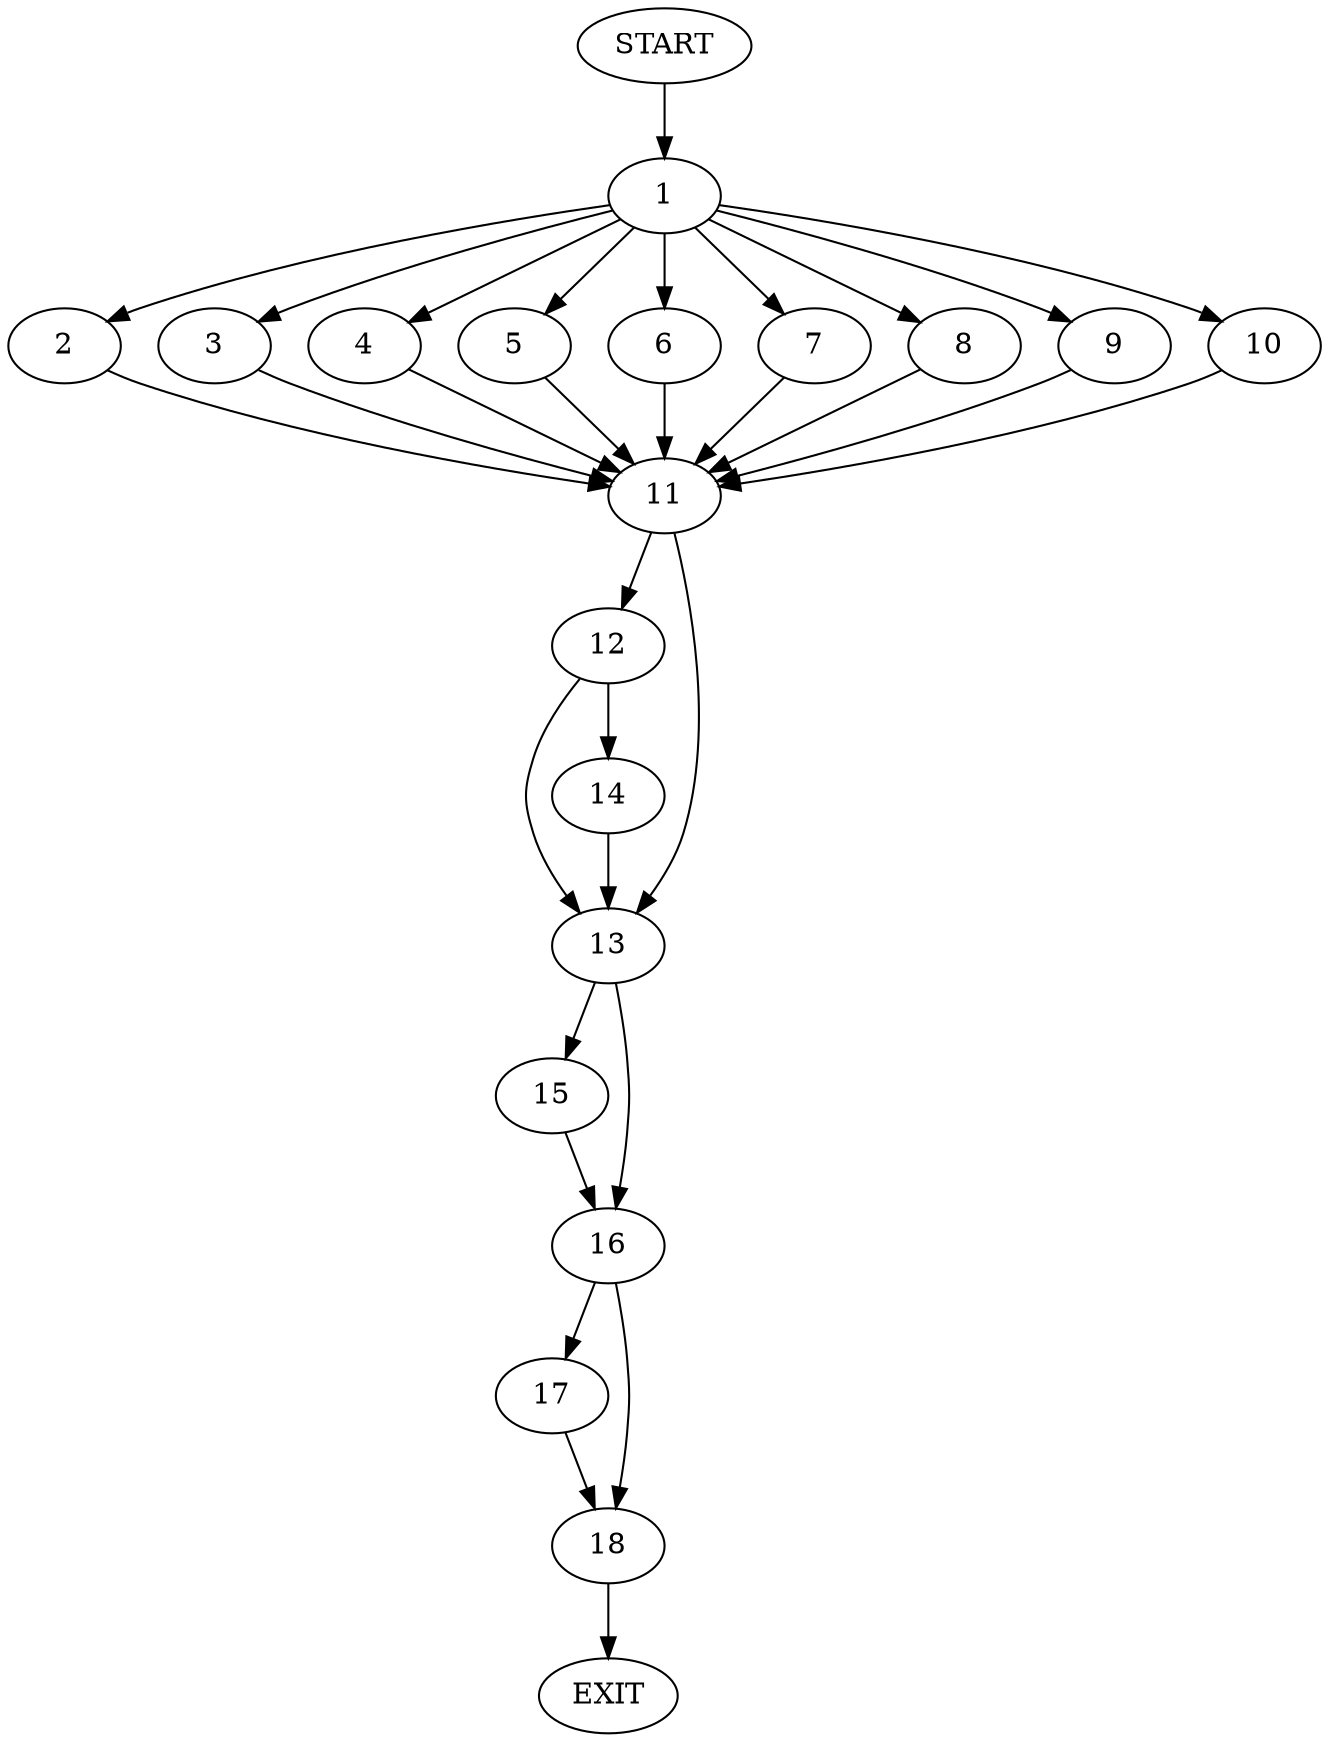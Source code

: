digraph {
0 [label="START"]
19 [label="EXIT"]
0 -> 1
1 -> 2
1 -> 3
1 -> 4
1 -> 5
1 -> 6
1 -> 7
1 -> 8
1 -> 9
1 -> 10
2 -> 11
6 -> 11
3 -> 11
7 -> 11
8 -> 11
4 -> 11
10 -> 11
9 -> 11
5 -> 11
11 -> 12
11 -> 13
12 -> 14
12 -> 13
13 -> 15
13 -> 16
14 -> 13
16 -> 17
16 -> 18
15 -> 16
18 -> 19
17 -> 18
}
